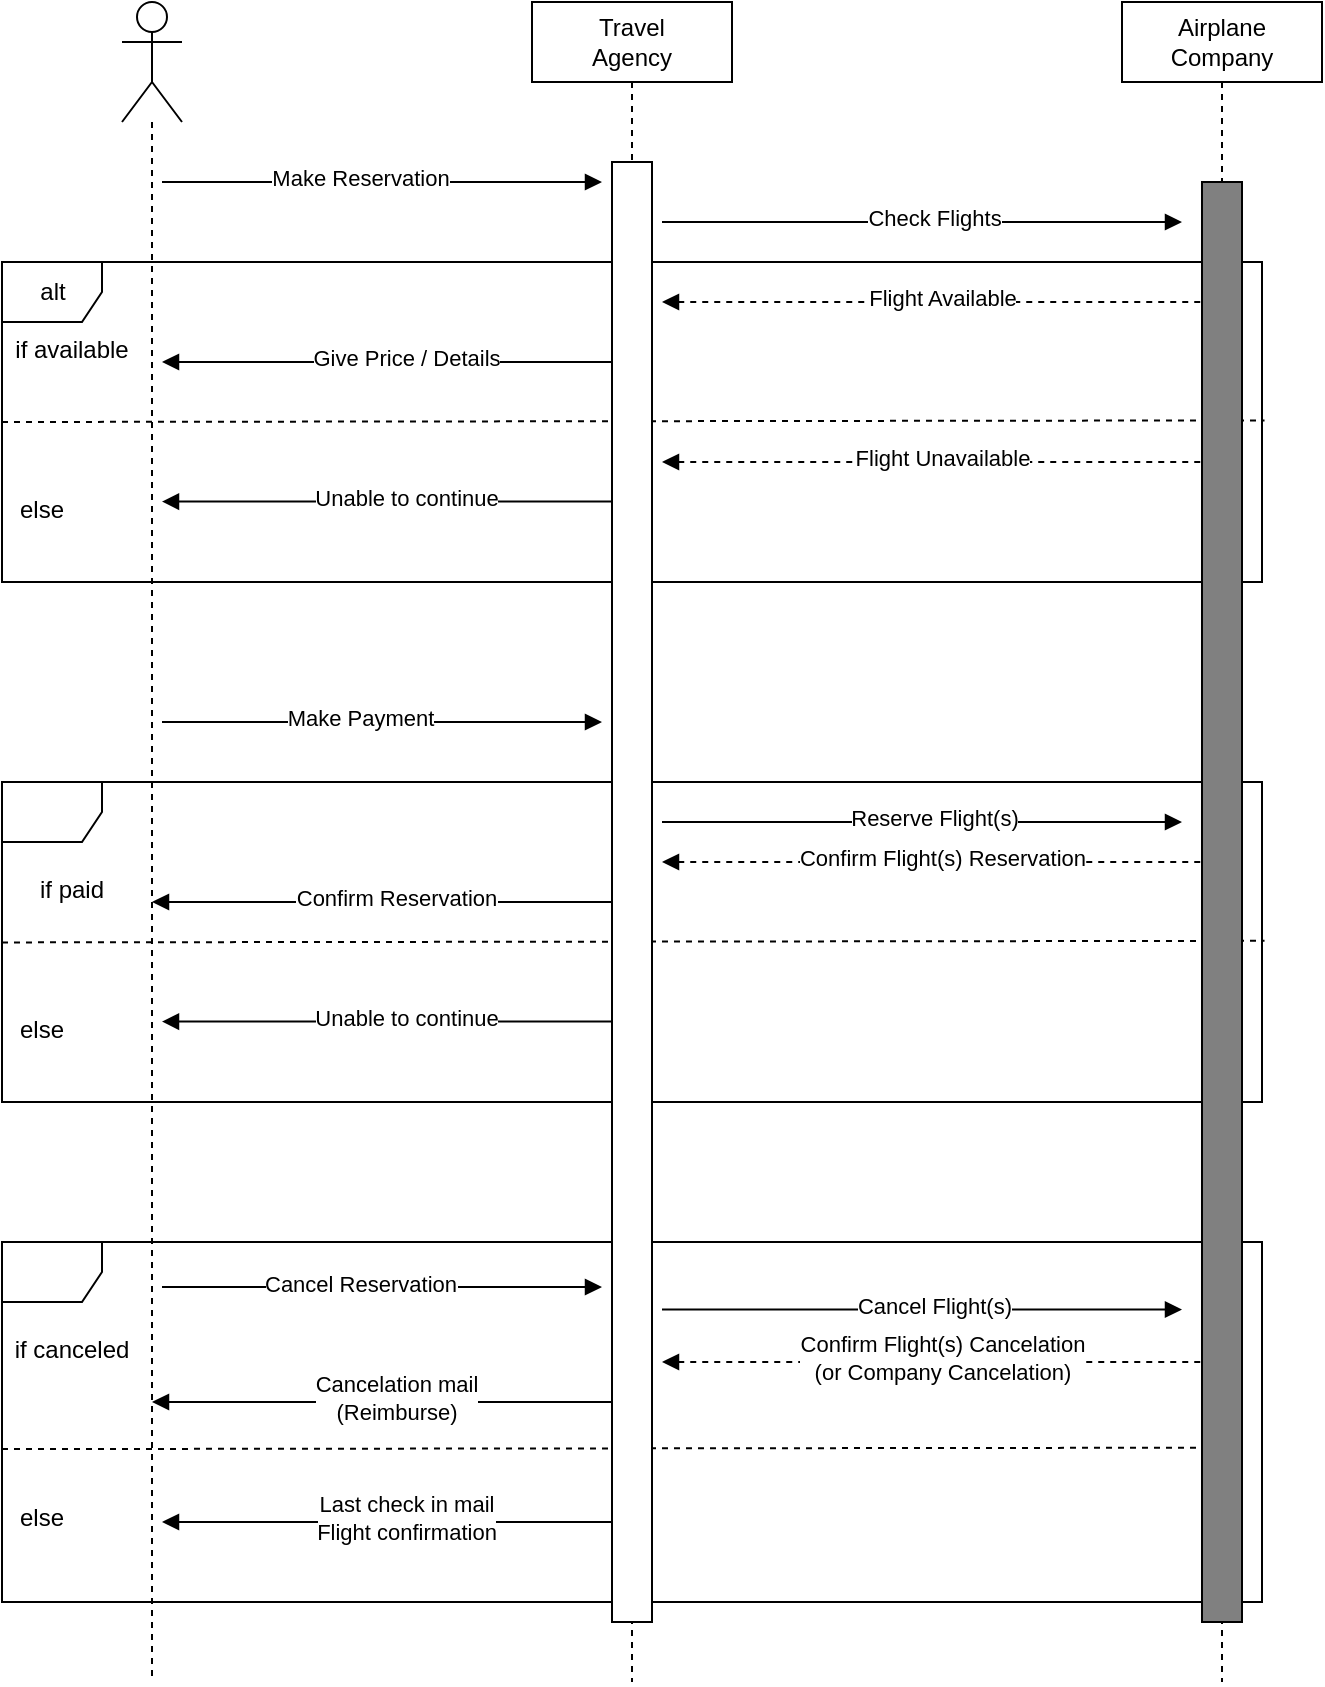 <mxfile>
    <diagram id="KaPqHPde6xhMtKgNW6uN" name="Page-1">
        <mxGraphModel dx="1578" dy="845" grid="1" gridSize="10" guides="1" tooltips="1" connect="1" arrows="1" fold="1" page="1" pageScale="1" pageWidth="850" pageHeight="1100" background="#ffffff" math="0" shadow="0">
            <root>
                <mxCell id="0"/>
                <mxCell id="1" parent="0"/>
                <mxCell id="67" value="&lt;span style=&quot;color: rgba(0 , 0 , 0 , 0) ; font-family: monospace ; font-size: 0px&quot;&gt;dza&lt;/span&gt;" style="shape=umlFrame;tabPosition=left;html=1;boundedLbl=1;labelInHeader=1;width=50;height=30;" vertex="1" parent="1">
                    <mxGeometry x="30" y="660" width="630" height="180" as="geometry"/>
                </mxCell>
                <mxCell id="68" value="if canceled" style="text;align=center;" vertex="1" parent="67">
                    <mxGeometry width="70" height="20" relative="1" as="geometry">
                        <mxPoint y="40" as="offset"/>
                    </mxGeometry>
                </mxCell>
                <mxCell id="69" value="else" style="text;align=center;" vertex="1" parent="67">
                    <mxGeometry y="123.75" width="40" height="22.5" as="geometry"/>
                </mxCell>
                <mxCell id="70" style="edgeStyle=none;html=1;endArrow=none;endFill=0;startArrow=block;startFill=1;" edge="1" parent="67">
                    <mxGeometry relative="1" as="geometry">
                        <mxPoint x="310" y="140" as="targetPoint"/>
                        <mxPoint x="80" y="140" as="sourcePoint"/>
                    </mxGeometry>
                </mxCell>
                <mxCell id="71" value="Last check in mail&lt;br&gt;Flight confirmation" style="edgeLabel;html=1;align=center;verticalAlign=middle;resizable=0;points=[];" vertex="1" connectable="0" parent="70">
                    <mxGeometry x="-0.104" y="2" relative="1" as="geometry">
                        <mxPoint x="19" as="offset"/>
                    </mxGeometry>
                </mxCell>
                <mxCell id="73" style="edgeStyle=none;html=1;endArrow=block;endFill=1;" edge="1" parent="67">
                    <mxGeometry relative="1" as="geometry">
                        <mxPoint x="590" y="33.75" as="targetPoint"/>
                        <mxPoint x="330" y="33.75" as="sourcePoint"/>
                    </mxGeometry>
                </mxCell>
                <mxCell id="74" value="Cancel Flight(s)" style="edgeLabel;html=1;align=center;verticalAlign=middle;resizable=0;points=[];" vertex="1" connectable="0" parent="73">
                    <mxGeometry x="-0.104" y="2" relative="1" as="geometry">
                        <mxPoint x="19" as="offset"/>
                    </mxGeometry>
                </mxCell>
                <mxCell id="79" style="edgeStyle=none;html=1;endArrow=block;endFill=1;" edge="1" parent="67">
                    <mxGeometry relative="1" as="geometry">
                        <mxPoint x="300" y="22.5" as="targetPoint"/>
                        <mxPoint x="80" y="22.5" as="sourcePoint"/>
                    </mxGeometry>
                </mxCell>
                <mxCell id="80" value="Cancel Reservation" style="edgeLabel;html=1;align=center;verticalAlign=middle;resizable=0;points=[];" vertex="1" connectable="0" parent="79">
                    <mxGeometry x="-0.104" y="2" relative="1" as="geometry">
                        <mxPoint as="offset"/>
                    </mxGeometry>
                </mxCell>
                <mxCell id="72" style="edgeStyle=none;html=1;endArrow=none;endFill=0;dashed=1;exitX=0;exitY=0.5;exitDx=0;exitDy=0;exitPerimeter=0;" edge="1" parent="67">
                    <mxGeometry relative="1" as="geometry">
                        <mxPoint x="600" y="102.857" as="targetPoint"/>
                        <mxPoint y="103.543" as="sourcePoint"/>
                    </mxGeometry>
                </mxCell>
                <mxCell id="75" style="edgeStyle=none;html=1;endArrow=none;endFill=0;startArrow=block;startFill=1;dashed=1;" edge="1" parent="67">
                    <mxGeometry relative="1" as="geometry">
                        <mxPoint x="600" y="60" as="targetPoint"/>
                        <mxPoint x="330" y="60" as="sourcePoint"/>
                    </mxGeometry>
                </mxCell>
                <mxCell id="76" value="Confirm Flight(s) Cancelation&lt;br&gt;(or Company Cancelation)" style="edgeLabel;html=1;align=center;verticalAlign=middle;resizable=0;points=[];" vertex="1" connectable="0" parent="75">
                    <mxGeometry x="-0.104" y="2" relative="1" as="geometry">
                        <mxPoint x="19" as="offset"/>
                    </mxGeometry>
                </mxCell>
                <mxCell id="46" value="&lt;span style=&quot;color: rgba(0 , 0 , 0 , 0) ; font-family: monospace ; font-size: 0px&quot;&gt;dza&lt;/span&gt;" style="shape=umlFrame;tabPosition=left;html=1;boundedLbl=1;labelInHeader=1;width=50;height=30;" vertex="1" parent="1">
                    <mxGeometry x="30" y="430" width="630" height="160" as="geometry"/>
                </mxCell>
                <mxCell id="47" value="if paid" style="text;align=center;" vertex="1" parent="46">
                    <mxGeometry width="70" height="20" relative="1" as="geometry">
                        <mxPoint y="40" as="offset"/>
                    </mxGeometry>
                </mxCell>
                <mxCell id="48" value="else" style="text;align=center;" vertex="1" parent="46">
                    <mxGeometry y="110" width="40" height="20" as="geometry"/>
                </mxCell>
                <mxCell id="51" style="edgeStyle=none;html=1;endArrow=none;endFill=0;startArrow=block;startFill=1;" edge="1" parent="46">
                    <mxGeometry relative="1" as="geometry">
                        <mxPoint x="310" y="119.8" as="targetPoint"/>
                        <mxPoint x="80" y="119.8" as="sourcePoint"/>
                    </mxGeometry>
                </mxCell>
                <mxCell id="52" value="Unable to continue" style="edgeLabel;html=1;align=center;verticalAlign=middle;resizable=0;points=[];" vertex="1" connectable="0" parent="51">
                    <mxGeometry x="-0.104" y="2" relative="1" as="geometry">
                        <mxPoint x="19" as="offset"/>
                    </mxGeometry>
                </mxCell>
                <mxCell id="55" style="edgeStyle=none;html=1;endArrow=none;endFill=0;dashed=1;exitX=0;exitY=0.5;exitDx=0;exitDy=0;exitPerimeter=0;entryX=1.002;entryY=0.495;entryDx=0;entryDy=0;entryPerimeter=0;" edge="1" parent="46">
                    <mxGeometry relative="1" as="geometry">
                        <mxPoint x="631.26" y="79.41" as="targetPoint"/>
                        <mxPoint y="80.21" as="sourcePoint"/>
                    </mxGeometry>
                </mxCell>
                <mxCell id="60" style="edgeStyle=none;html=1;endArrow=block;endFill=1;" edge="1" parent="46">
                    <mxGeometry relative="1" as="geometry">
                        <mxPoint x="590" y="20" as="targetPoint"/>
                        <mxPoint x="330" y="20" as="sourcePoint"/>
                    </mxGeometry>
                </mxCell>
                <mxCell id="61" value="Reserve Flight(s)" style="edgeLabel;html=1;align=center;verticalAlign=middle;resizable=0;points=[];" vertex="1" connectable="0" parent="60">
                    <mxGeometry x="-0.104" y="2" relative="1" as="geometry">
                        <mxPoint x="19" as="offset"/>
                    </mxGeometry>
                </mxCell>
                <mxCell id="64" style="edgeStyle=none;html=1;endArrow=none;endFill=0;startArrow=block;startFill=1;dashed=1;" edge="1" parent="46">
                    <mxGeometry relative="1" as="geometry">
                        <mxPoint x="600" y="40" as="targetPoint"/>
                        <mxPoint x="330" y="40" as="sourcePoint"/>
                    </mxGeometry>
                </mxCell>
                <mxCell id="65" value="Confirm Flight(s) Reservation" style="edgeLabel;html=1;align=center;verticalAlign=middle;resizable=0;points=[];" vertex="1" connectable="0" parent="64">
                    <mxGeometry x="-0.104" y="2" relative="1" as="geometry">
                        <mxPoint x="19" as="offset"/>
                    </mxGeometry>
                </mxCell>
                <mxCell id="37" value="alt" style="shape=umlFrame;tabPosition=left;html=1;boundedLbl=1;labelInHeader=1;width=50;height=30;" vertex="1" parent="1">
                    <mxGeometry x="30" y="170" width="630" height="160" as="geometry"/>
                </mxCell>
                <mxCell id="38" value="if available" style="text;align=center;" vertex="1" parent="37">
                    <mxGeometry width="70" height="20" relative="1" as="geometry">
                        <mxPoint y="30" as="offset"/>
                    </mxGeometry>
                </mxCell>
                <mxCell id="39" value="else" style="text;align=center;" vertex="1" parent="37">
                    <mxGeometry y="110" width="40" height="20" as="geometry"/>
                </mxCell>
                <mxCell id="40" style="edgeStyle=none;html=1;endArrow=none;endFill=0;startArrow=block;startFill=1;" edge="1" parent="37">
                    <mxGeometry relative="1" as="geometry">
                        <mxPoint x="310" y="50" as="targetPoint"/>
                        <mxPoint x="80" y="50" as="sourcePoint"/>
                    </mxGeometry>
                </mxCell>
                <mxCell id="41" value="Give Price / Details" style="edgeLabel;html=1;align=center;verticalAlign=middle;resizable=0;points=[];" vertex="1" connectable="0" parent="40">
                    <mxGeometry x="-0.104" y="2" relative="1" as="geometry">
                        <mxPoint x="19" as="offset"/>
                    </mxGeometry>
                </mxCell>
                <mxCell id="42" style="edgeStyle=none;html=1;endArrow=none;endFill=0;startArrow=block;startFill=1;" edge="1" parent="37">
                    <mxGeometry relative="1" as="geometry">
                        <mxPoint x="310" y="119.8" as="targetPoint"/>
                        <mxPoint x="80" y="119.8" as="sourcePoint"/>
                    </mxGeometry>
                </mxCell>
                <mxCell id="43" value="Unable to continue" style="edgeLabel;html=1;align=center;verticalAlign=middle;resizable=0;points=[];" vertex="1" connectable="0" parent="42">
                    <mxGeometry x="-0.104" y="2" relative="1" as="geometry">
                        <mxPoint x="19" as="offset"/>
                    </mxGeometry>
                </mxCell>
                <mxCell id="44" style="edgeStyle=none;html=1;endArrow=none;endFill=0;startArrow=block;startFill=1;dashed=1;" edge="1" parent="37">
                    <mxGeometry relative="1" as="geometry">
                        <mxPoint x="600" y="100" as="targetPoint"/>
                        <mxPoint x="330" y="100" as="sourcePoint"/>
                    </mxGeometry>
                </mxCell>
                <mxCell id="45" value="Flight Unavailable" style="edgeLabel;html=1;align=center;verticalAlign=middle;resizable=0;points=[];" vertex="1" connectable="0" parent="44">
                    <mxGeometry x="-0.104" y="2" relative="1" as="geometry">
                        <mxPoint x="19" as="offset"/>
                    </mxGeometry>
                </mxCell>
                <mxCell id="33" style="edgeStyle=none;html=1;endArrow=none;endFill=0;dashed=1;exitX=0;exitY=0.5;exitDx=0;exitDy=0;exitPerimeter=0;entryX=1.002;entryY=0.495;entryDx=0;entryDy=0;entryPerimeter=0;" edge="1" parent="1">
                    <mxGeometry relative="1" as="geometry">
                        <mxPoint x="661.26" y="249.2" as="targetPoint"/>
                        <mxPoint x="30" y="250" as="sourcePoint"/>
                    </mxGeometry>
                </mxCell>
                <mxCell id="5" style="edgeStyle=none;html=1;endArrow=none;endFill=0;dashed=1;" edge="1" parent="1" source="2">
                    <mxGeometry relative="1" as="geometry">
                        <mxPoint x="105" y="880" as="targetPoint"/>
                    </mxGeometry>
                </mxCell>
                <mxCell id="2" value="" style="shape=umlActor;verticalLabelPosition=bottom;verticalAlign=top;html=1;" vertex="1" parent="1">
                    <mxGeometry x="90" y="40" width="30" height="60" as="geometry"/>
                </mxCell>
                <mxCell id="10" style="edgeStyle=none;html=1;endArrow=block;endFill=1;" edge="1" parent="1">
                    <mxGeometry relative="1" as="geometry">
                        <mxPoint x="330" y="130" as="targetPoint"/>
                        <mxPoint x="110" y="130" as="sourcePoint"/>
                    </mxGeometry>
                </mxCell>
                <mxCell id="11" value="Make Reservation" style="edgeLabel;html=1;align=center;verticalAlign=middle;resizable=0;points=[];" vertex="1" connectable="0" parent="10">
                    <mxGeometry x="-0.104" y="2" relative="1" as="geometry">
                        <mxPoint as="offset"/>
                    </mxGeometry>
                </mxCell>
                <mxCell id="12" style="edgeStyle=none;html=1;endArrow=block;endFill=1;" edge="1" parent="1">
                    <mxGeometry relative="1" as="geometry">
                        <mxPoint x="620" y="150" as="targetPoint"/>
                        <mxPoint x="360" y="150" as="sourcePoint"/>
                    </mxGeometry>
                </mxCell>
                <mxCell id="13" value="Check Flights" style="edgeLabel;html=1;align=center;verticalAlign=middle;resizable=0;points=[];" vertex="1" connectable="0" parent="12">
                    <mxGeometry x="-0.104" y="2" relative="1" as="geometry">
                        <mxPoint x="19" as="offset"/>
                    </mxGeometry>
                </mxCell>
                <mxCell id="14" style="edgeStyle=none;html=1;endArrow=none;endFill=0;startArrow=block;startFill=1;dashed=1;" edge="1" parent="1">
                    <mxGeometry relative="1" as="geometry">
                        <mxPoint x="630" y="190" as="targetPoint"/>
                        <mxPoint x="360" y="190" as="sourcePoint"/>
                    </mxGeometry>
                </mxCell>
                <mxCell id="15" value="Flight Available" style="edgeLabel;html=1;align=center;verticalAlign=middle;resizable=0;points=[];" vertex="1" connectable="0" parent="14">
                    <mxGeometry x="-0.104" y="2" relative="1" as="geometry">
                        <mxPoint x="19" as="offset"/>
                    </mxGeometry>
                </mxCell>
                <mxCell id="29" value="Airplane&lt;br&gt;Company&lt;br&gt;" style="shape=umlLifeline;perimeter=lifelinePerimeter;whiteSpace=wrap;html=1;container=1;collapsible=0;recursiveResize=0;outlineConnect=0;" vertex="1" parent="1">
                    <mxGeometry x="590" y="40" width="100" height="840" as="geometry"/>
                </mxCell>
                <mxCell id="30" value="" style="html=1;points=[];perimeter=orthogonalPerimeter;fillColor=#808080;" vertex="1" parent="29">
                    <mxGeometry x="40" y="90" width="20" height="720" as="geometry"/>
                </mxCell>
                <mxCell id="31" value="Travel&lt;br&gt;Agency" style="shape=umlLifeline;perimeter=lifelinePerimeter;whiteSpace=wrap;html=1;container=1;collapsible=0;recursiveResize=0;outlineConnect=0;" vertex="1" parent="1">
                    <mxGeometry x="295" y="40" width="100" height="840" as="geometry"/>
                </mxCell>
                <mxCell id="49" style="edgeStyle=none;html=1;endArrow=none;endFill=0;startArrow=block;startFill=1;" edge="1" parent="31">
                    <mxGeometry relative="1" as="geometry">
                        <mxPoint x="40" y="450" as="targetPoint"/>
                        <mxPoint x="-190" y="450" as="sourcePoint"/>
                    </mxGeometry>
                </mxCell>
                <mxCell id="50" value="Confirm Reservation" style="edgeLabel;html=1;align=center;verticalAlign=middle;resizable=0;points=[];" vertex="1" connectable="0" parent="49">
                    <mxGeometry x="-0.104" y="2" relative="1" as="geometry">
                        <mxPoint x="19" as="offset"/>
                    </mxGeometry>
                </mxCell>
                <mxCell id="32" value="" style="html=1;points=[];perimeter=orthogonalPerimeter;" vertex="1" parent="31">
                    <mxGeometry x="40" y="80" width="20" height="730" as="geometry"/>
                </mxCell>
                <mxCell id="77" style="edgeStyle=none;html=1;endArrow=none;endFill=0;startArrow=block;startFill=1;" edge="1" parent="31">
                    <mxGeometry relative="1" as="geometry">
                        <mxPoint x="40" y="700" as="targetPoint"/>
                        <mxPoint x="-190" y="700" as="sourcePoint"/>
                    </mxGeometry>
                </mxCell>
                <mxCell id="78" value="Cancelation mail&lt;br&gt;(Reimburse)" style="edgeLabel;html=1;align=center;verticalAlign=middle;resizable=0;points=[];" vertex="1" connectable="0" parent="77">
                    <mxGeometry x="-0.104" y="2" relative="1" as="geometry">
                        <mxPoint x="19" as="offset"/>
                    </mxGeometry>
                </mxCell>
                <mxCell id="62" style="edgeStyle=none;html=1;endArrow=block;endFill=1;" edge="1" parent="1">
                    <mxGeometry relative="1" as="geometry">
                        <mxPoint x="330" y="400" as="targetPoint"/>
                        <mxPoint x="110" y="400" as="sourcePoint"/>
                    </mxGeometry>
                </mxCell>
                <mxCell id="63" value="Make Payment" style="edgeLabel;html=1;align=center;verticalAlign=middle;resizable=0;points=[];" vertex="1" connectable="0" parent="62">
                    <mxGeometry x="-0.104" y="2" relative="1" as="geometry">
                        <mxPoint as="offset"/>
                    </mxGeometry>
                </mxCell>
            </root>
        </mxGraphModel>
    </diagram>
</mxfile>